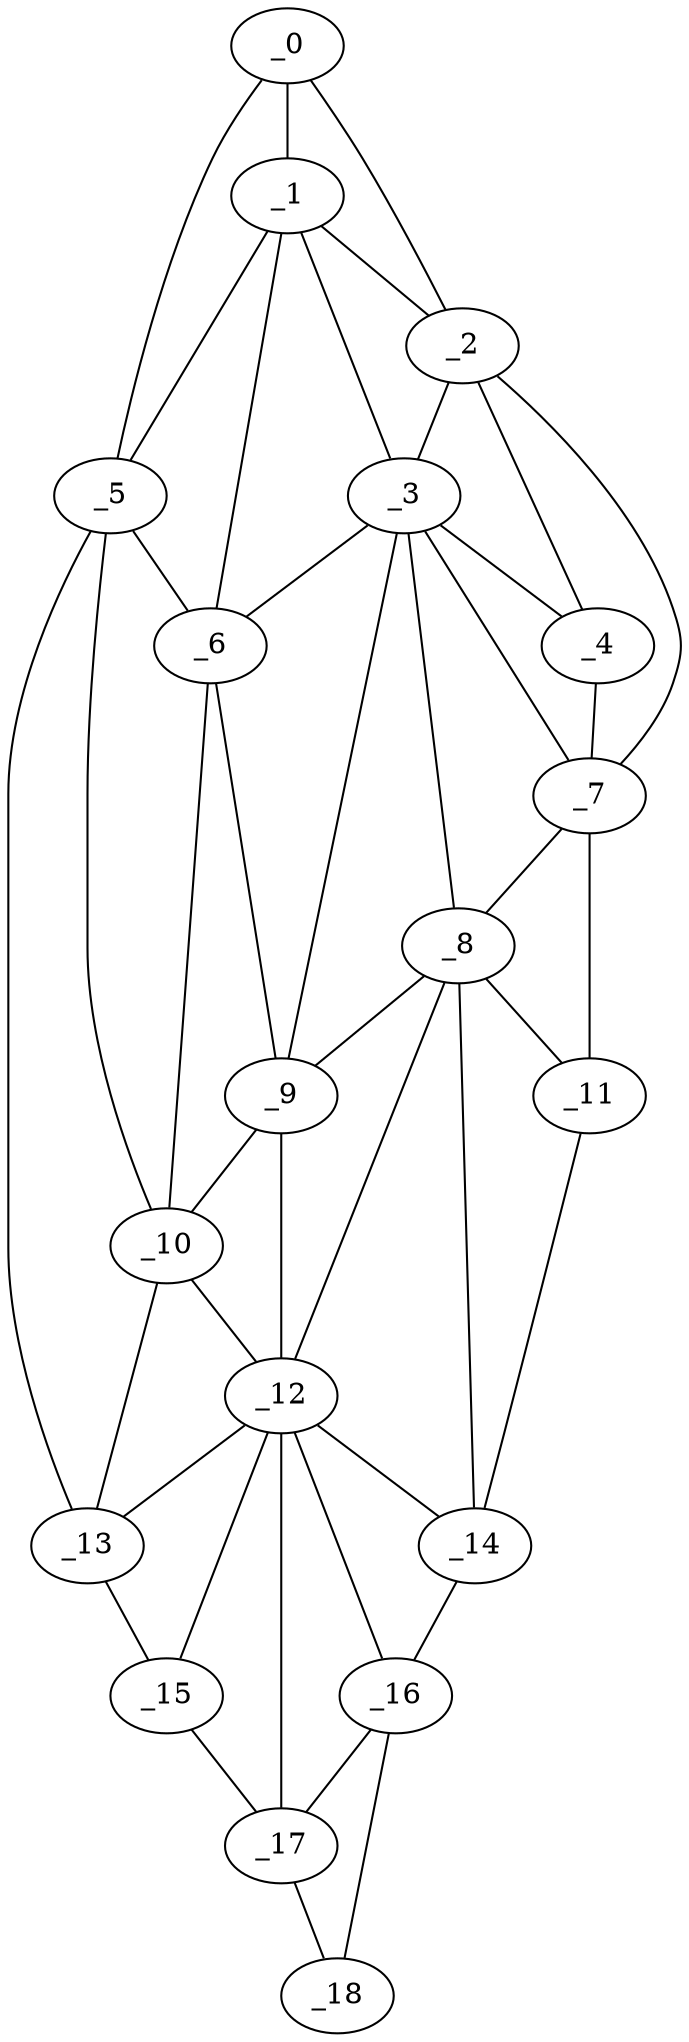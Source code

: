 graph "obj63__15.gxl" {
	_0	 [x=50,
		y=17];
	_1	 [x=54,
		y=21];
	_0 -- _1	 [valence=2];
	_2	 [x=59,
		y=9];
	_0 -- _2	 [valence=1];
	_5	 [x=66,
		y=46];
	_0 -- _5	 [valence=1];
	_1 -- _2	 [valence=1];
	_3	 [x=64,
		y=17];
	_1 -- _3	 [valence=2];
	_1 -- _5	 [valence=2];
	_6	 [x=68,
		y=36];
	_1 -- _6	 [valence=2];
	_2 -- _3	 [valence=2];
	_4	 [x=65,
		y=10];
	_2 -- _4	 [valence=1];
	_7	 [x=69,
		y=9];
	_2 -- _7	 [valence=1];
	_3 -- _4	 [valence=2];
	_3 -- _6	 [valence=2];
	_3 -- _7	 [valence=2];
	_8	 [x=75,
		y=19];
	_3 -- _8	 [valence=1];
	_9	 [x=77,
		y=28];
	_3 -- _9	 [valence=2];
	_4 -- _7	 [valence=2];
	_5 -- _6	 [valence=2];
	_10	 [x=77,
		y=37];
	_5 -- _10	 [valence=2];
	_13	 [x=89,
		y=52];
	_5 -- _13	 [valence=1];
	_6 -- _9	 [valence=1];
	_6 -- _10	 [valence=2];
	_7 -- _8	 [valence=2];
	_11	 [x=79,
		y=9];
	_7 -- _11	 [valence=1];
	_8 -- _9	 [valence=2];
	_8 -- _11	 [valence=2];
	_12	 [x=89,
		y=32];
	_8 -- _12	 [valence=1];
	_14	 [x=98,
		y=16];
	_8 -- _14	 [valence=2];
	_9 -- _10	 [valence=2];
	_9 -- _12	 [valence=2];
	_10 -- _12	 [valence=1];
	_10 -- _13	 [valence=2];
	_11 -- _14	 [valence=1];
	_12 -- _13	 [valence=1];
	_12 -- _14	 [valence=2];
	_15	 [x=103,
		y=48];
	_12 -- _15	 [valence=1];
	_16	 [x=108,
		y=25];
	_12 -- _16	 [valence=2];
	_17	 [x=109,
		y=39];
	_12 -- _17	 [valence=2];
	_13 -- _15	 [valence=1];
	_14 -- _16	 [valence=1];
	_15 -- _17	 [valence=1];
	_16 -- _17	 [valence=1];
	_18	 [x=111,
		y=35];
	_16 -- _18	 [valence=1];
	_17 -- _18	 [valence=1];
}
